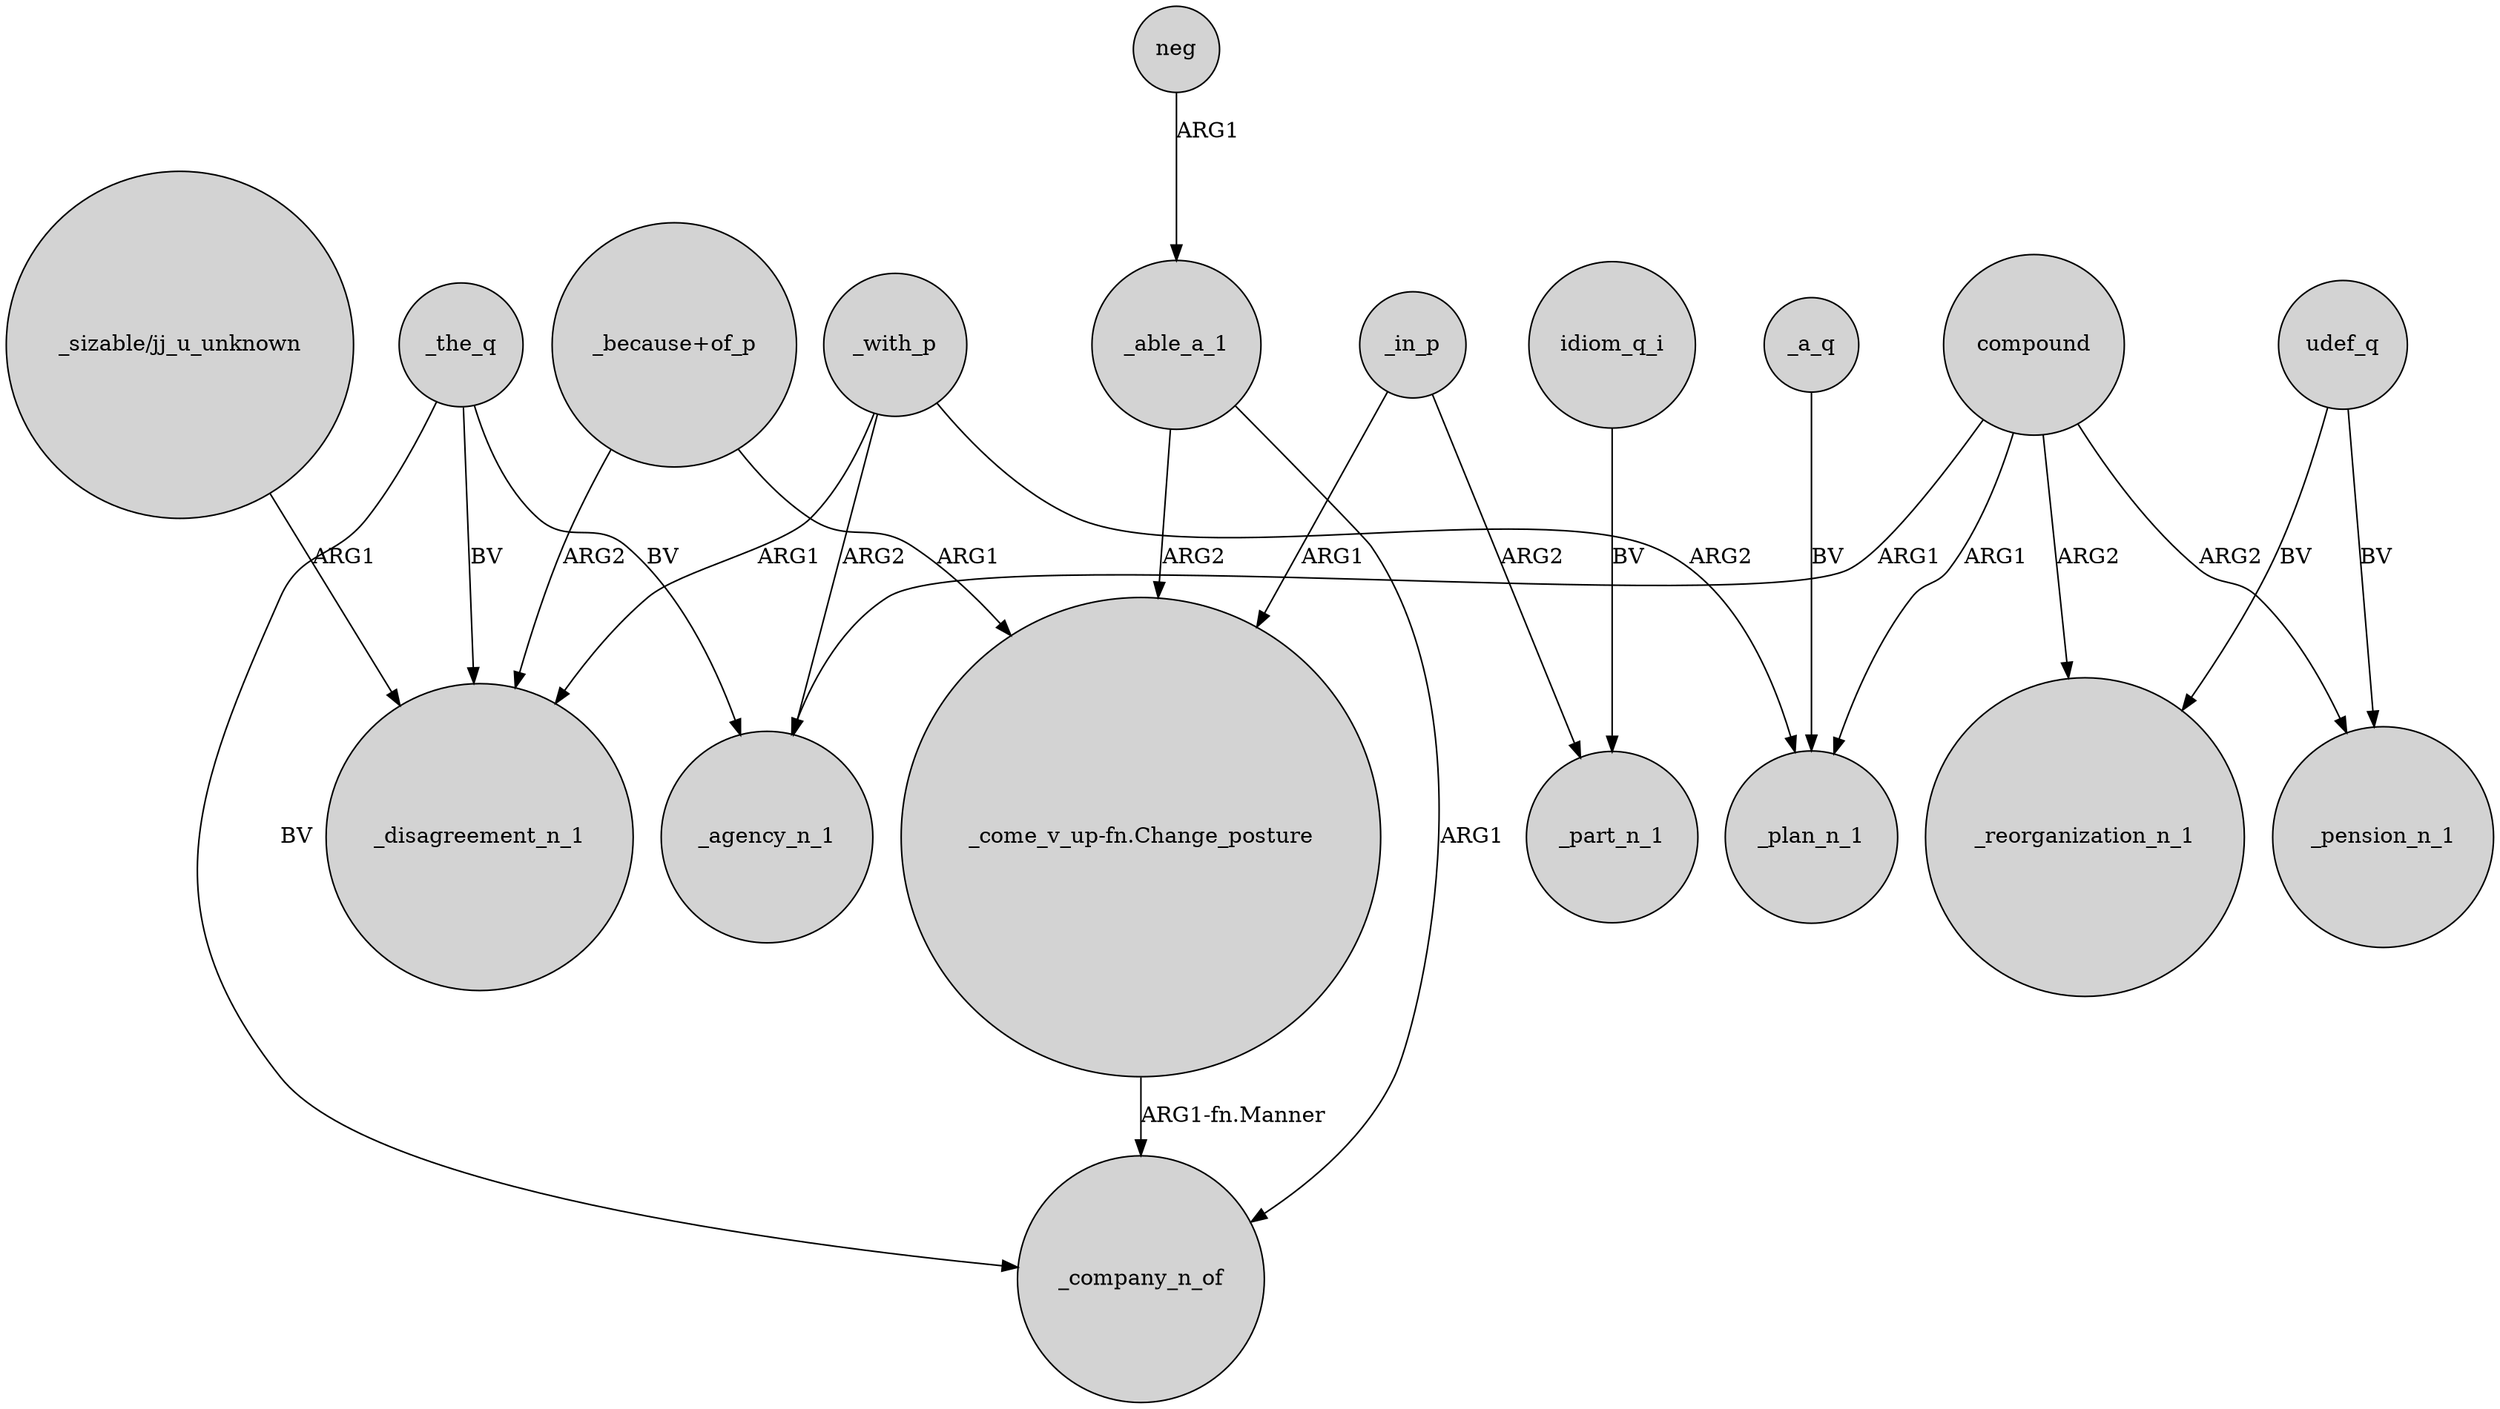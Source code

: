 digraph {
	node [shape=circle style=filled]
	compound -> _agency_n_1 [label=ARG1]
	"_sizable/jj_u_unknown" -> _disagreement_n_1 [label=ARG1]
	"_come_v_up-fn.Change_posture" -> _company_n_of [label="ARG1-fn.Manner"]
	_in_p -> "_come_v_up-fn.Change_posture" [label=ARG1]
	_the_q -> _agency_n_1 [label=BV]
	_able_a_1 -> "_come_v_up-fn.Change_posture" [label=ARG2]
	"_because+of_p" -> "_come_v_up-fn.Change_posture" [label=ARG1]
	"_because+of_p" -> _disagreement_n_1 [label=ARG2]
	neg -> _able_a_1 [label=ARG1]
	udef_q -> _pension_n_1 [label=BV]
	compound -> _reorganization_n_1 [label=ARG2]
	_in_p -> _part_n_1 [label=ARG2]
	_a_q -> _plan_n_1 [label=BV]
	udef_q -> _reorganization_n_1 [label=BV]
	_with_p -> _plan_n_1 [label=ARG2]
	_with_p -> _agency_n_1 [label=ARG2]
	compound -> _pension_n_1 [label=ARG2]
	idiom_q_i -> _part_n_1 [label=BV]
	_able_a_1 -> _company_n_of [label=ARG1]
	compound -> _plan_n_1 [label=ARG1]
	_the_q -> _disagreement_n_1 [label=BV]
	_the_q -> _company_n_of [label=BV]
	_with_p -> _disagreement_n_1 [label=ARG1]
}
